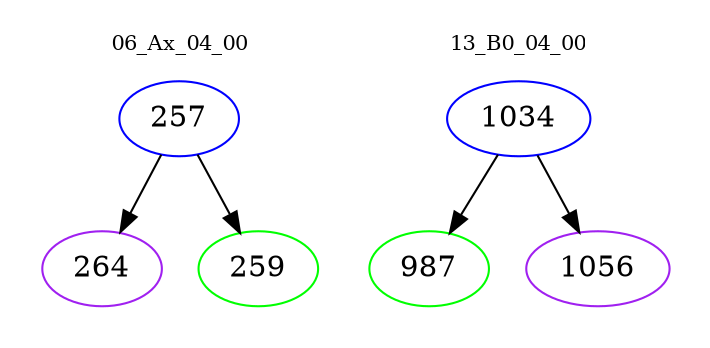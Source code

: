 digraph{
subgraph cluster_0 {
color = white
label = "06_Ax_04_00";
fontsize=10;
T0_257 [label="257", color="blue"]
T0_257 -> T0_264 [color="black"]
T0_264 [label="264", color="purple"]
T0_257 -> T0_259 [color="black"]
T0_259 [label="259", color="green"]
}
subgraph cluster_1 {
color = white
label = "13_B0_04_00";
fontsize=10;
T1_1034 [label="1034", color="blue"]
T1_1034 -> T1_987 [color="black"]
T1_987 [label="987", color="green"]
T1_1034 -> T1_1056 [color="black"]
T1_1056 [label="1056", color="purple"]
}
}

